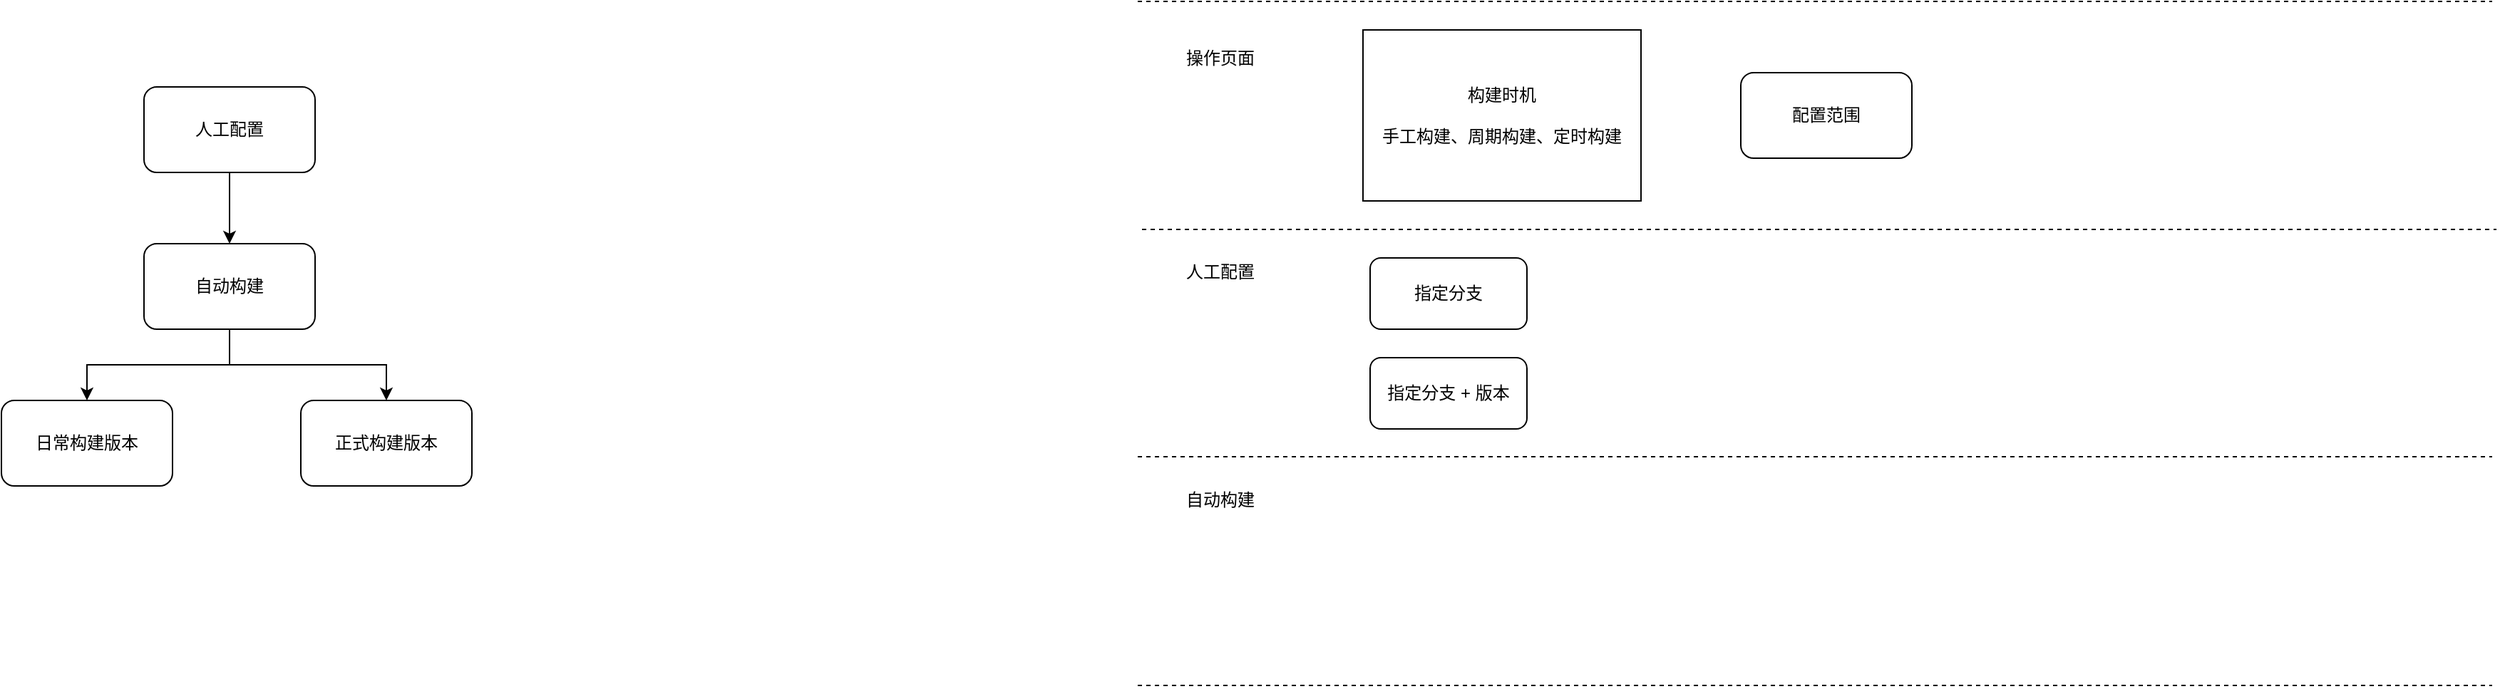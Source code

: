 <mxfile version="12.4.8" type="github">
  <diagram id="ApW3DDrOjDALBpVBkcUd" name="Page-1">
    <mxGraphModel dx="1149" dy="542" grid="1" gridSize="10" guides="1" tooltips="1" connect="1" arrows="1" fold="1" page="1" pageScale="1" pageWidth="827" pageHeight="1169" math="0" shadow="0">
      <root>
        <mxCell id="0"/>
        <mxCell id="1" parent="0"/>
        <mxCell id="nZFrfJ3mJIVUbRnAhzXt-19" value="构建时机&lt;br&gt;&lt;br&gt;手工构建、周期构建、定时构建" style="rounded=0;whiteSpace=wrap;html=1;" vertex="1" parent="1">
          <mxGeometry x="985" y="60" width="195" height="120" as="geometry"/>
        </mxCell>
        <mxCell id="ss-dwth7yBQRLIjQmPeW-2" value="" style="edgeStyle=orthogonalEdgeStyle;rounded=0;orthogonalLoop=1;jettySize=auto;html=1;" parent="1" source="1QEzGHq1Pu8JiyIyR0i3-1" target="1QEzGHq1Pu8JiyIyR0i3-2" edge="1">
          <mxGeometry relative="1" as="geometry"/>
        </mxCell>
        <mxCell id="1QEzGHq1Pu8JiyIyR0i3-1" value="人工配置" style="rounded=1;whiteSpace=wrap;html=1;" parent="1" vertex="1">
          <mxGeometry x="130" y="100" width="120" height="60" as="geometry"/>
        </mxCell>
        <mxCell id="ss-dwth7yBQRLIjQmPeW-4" value="" style="edgeStyle=orthogonalEdgeStyle;rounded=0;orthogonalLoop=1;jettySize=auto;html=1;entryX=0.5;entryY=0;entryDx=0;entryDy=0;" parent="1" source="1QEzGHq1Pu8JiyIyR0i3-2" target="ss-dwth7yBQRLIjQmPeW-1" edge="1">
          <mxGeometry relative="1" as="geometry">
            <mxPoint x="190" y="350" as="targetPoint"/>
          </mxGeometry>
        </mxCell>
        <mxCell id="ss-dwth7yBQRLIjQmPeW-6" value="" style="edgeStyle=orthogonalEdgeStyle;rounded=0;orthogonalLoop=1;jettySize=auto;html=1;entryX=0.5;entryY=0;entryDx=0;entryDy=0;" parent="1" source="1QEzGHq1Pu8JiyIyR0i3-2" target="1QEzGHq1Pu8JiyIyR0i3-3" edge="1">
          <mxGeometry relative="1" as="geometry">
            <mxPoint x="190" y="350" as="targetPoint"/>
          </mxGeometry>
        </mxCell>
        <mxCell id="1QEzGHq1Pu8JiyIyR0i3-2" value="自动构建" style="rounded=1;whiteSpace=wrap;html=1;" parent="1" vertex="1">
          <mxGeometry x="130" y="210" width="120" height="60" as="geometry"/>
        </mxCell>
        <mxCell id="1QEzGHq1Pu8JiyIyR0i3-3" value="日常构建版本" style="rounded=1;whiteSpace=wrap;html=1;" parent="1" vertex="1">
          <mxGeometry x="30" y="320" width="120" height="60" as="geometry"/>
        </mxCell>
        <mxCell id="ss-dwth7yBQRLIjQmPeW-1" value="正式构建版本" style="rounded=1;whiteSpace=wrap;html=1;" parent="1" vertex="1">
          <mxGeometry x="240" y="320" width="120" height="60" as="geometry"/>
        </mxCell>
        <mxCell id="nZFrfJ3mJIVUbRnAhzXt-1" value="" style="endArrow=none;dashed=1;html=1;" edge="1" parent="1">
          <mxGeometry width="50" height="50" relative="1" as="geometry">
            <mxPoint x="830" y="200" as="sourcePoint"/>
            <mxPoint x="1780" y="200" as="targetPoint"/>
          </mxGeometry>
        </mxCell>
        <mxCell id="nZFrfJ3mJIVUbRnAhzXt-2" value="人工配置" style="text;html=1;strokeColor=none;fillColor=none;align=center;verticalAlign=middle;whiteSpace=wrap;rounded=0;" vertex="1" parent="1">
          <mxGeometry x="860" y="220" width="50" height="20" as="geometry"/>
        </mxCell>
        <mxCell id="nZFrfJ3mJIVUbRnAhzXt-3" value="" style="endArrow=none;dashed=1;html=1;" edge="1" parent="1">
          <mxGeometry width="50" height="50" relative="1" as="geometry">
            <mxPoint x="827" y="520" as="sourcePoint"/>
            <mxPoint x="1777" y="520" as="targetPoint"/>
          </mxGeometry>
        </mxCell>
        <mxCell id="nZFrfJ3mJIVUbRnAhzXt-4" value="" style="endArrow=none;dashed=1;html=1;" edge="1" parent="1">
          <mxGeometry width="50" height="50" relative="1" as="geometry">
            <mxPoint x="827" y="359.5" as="sourcePoint"/>
            <mxPoint x="1777" y="359.5" as="targetPoint"/>
          </mxGeometry>
        </mxCell>
        <mxCell id="nZFrfJ3mJIVUbRnAhzXt-5" value="自动构建" style="text;html=1;strokeColor=none;fillColor=none;align=center;verticalAlign=middle;whiteSpace=wrap;rounded=0;" vertex="1" parent="1">
          <mxGeometry x="860" y="380" width="50" height="20" as="geometry"/>
        </mxCell>
        <mxCell id="nZFrfJ3mJIVUbRnAhzXt-9" value="指定分支 + 版本" style="rounded=1;whiteSpace=wrap;html=1;" vertex="1" parent="1">
          <mxGeometry x="990" y="290" width="110" height="50" as="geometry"/>
        </mxCell>
        <mxCell id="nZFrfJ3mJIVUbRnAhzXt-11" value="&lt;span style=&quot;white-space: normal&quot;&gt;配置范围&lt;/span&gt;" style="rounded=1;whiteSpace=wrap;html=1;" vertex="1" parent="1">
          <mxGeometry x="1250" y="90" width="120" height="60" as="geometry"/>
        </mxCell>
        <mxCell id="nZFrfJ3mJIVUbRnAhzXt-13" value="" style="endArrow=none;dashed=1;html=1;" edge="1" parent="1">
          <mxGeometry width="50" height="50" relative="1" as="geometry">
            <mxPoint x="827" y="40" as="sourcePoint"/>
            <mxPoint x="1777" y="40" as="targetPoint"/>
          </mxGeometry>
        </mxCell>
        <mxCell id="nZFrfJ3mJIVUbRnAhzXt-14" value="操作页面" style="text;html=1;strokeColor=none;fillColor=none;align=center;verticalAlign=middle;whiteSpace=wrap;rounded=0;" vertex="1" parent="1">
          <mxGeometry x="860" y="70" width="50" height="20" as="geometry"/>
        </mxCell>
        <mxCell id="nZFrfJ3mJIVUbRnAhzXt-18" value="指定分支" style="rounded=1;whiteSpace=wrap;html=1;" vertex="1" parent="1">
          <mxGeometry x="990" y="220" width="110" height="50" as="geometry"/>
        </mxCell>
      </root>
    </mxGraphModel>
  </diagram>
</mxfile>
